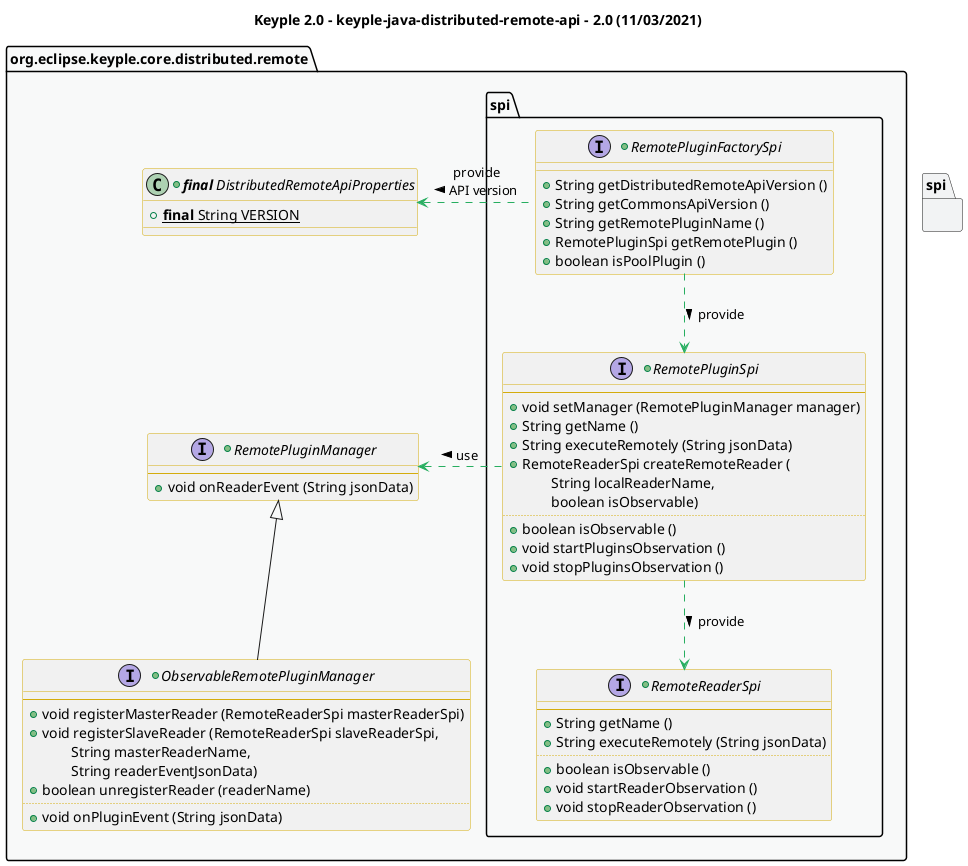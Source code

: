 @startuml
title
    Keyple 2.0 - keyple-java-distributed-remote-api - 2.0 (11/03/2021)
end title

' == THEME ==

'Couleurs issues de : https://htmlcolorcodes.com/fr/tableau-de-couleur/tableau-de-couleur-design-plat/
!define C_GREY1 F8F9F9
!define C_GREY2 F2F3F4
!define C_GREY3 E5E7E9
!define C_GREY4 D7DBDD
!define C_GREY5 CACFD2
!define C_GREY6 BDC3C7
!define C_LINK 3498DB
!define C_USE 27AE60

skinparam Shadowing false
skinparam ClassFontStyle italic
skinparam ClassBorderColor #D4AC0D
skinparam stereotypeABorderColor #A9DCDF
skinparam stereotypeIBorderColor #B4A7E5
skinparam stereotypeCBorderColor #ADD1B2
skinparam stereotypeEBorderColor #EB93DF
' Red
skinparam ClassBackgroundColor<<red>> #FDEDEC
skinparam ClassBorderColor<<red>> #E74C3C
hide <<red>> stereotype
' Purple
skinparam ClassBackgroundColor<<purple>> #F4ECF7
skinparam ClassBorderColor<<purple>> #8E44AD
hide <<purple>> stereotype
' blue
skinparam ClassBackgroundColor<<blue>> #EBF5FB
skinparam ClassBorderColor<<blue>> #3498DB
hide <<blue>> stereotype
' Green
skinparam ClassBackgroundColor<<green>> #E9F7EF
skinparam ClassBorderColor<<green>> #27AE60
hide <<green>> stereotype
' Grey
skinparam ClassBackgroundColor<<grey>> #EAECEE
skinparam ClassBorderColor<<grey>> #2C3E50
hide <<grey>> stereotype

' == CONTENT ==

package "org.eclipse.keyple.core.distributed.remote" as api {
    +class "**final** DistributedRemoteApiProperties" as ApiProperties {
        +{static} **final** String VERSION
    }
    +interface RemotePluginManager {
        --
        +void onReaderEvent (String jsonData)
    }
    +interface ObservableRemotePluginManager extends RemotePluginManager {
        --
        +void registerMasterReader (RemoteReaderSpi masterReaderSpi)
        +void registerSlaveReader (RemoteReaderSpi slaveReaderSpi,
            \tString masterReaderName,
            \tString readerEventJsonData)
        +boolean unregisterReader (readerName)
        ..
        +void onPluginEvent (String jsonData)
    }
    package spi {
        +interface RemotePluginFactorySpi {
            +String getDistributedRemoteApiVersion ()
            +String getCommonsApiVersion ()
            +String getRemotePluginName ()
            +RemotePluginSpi getRemotePlugin ()
            +boolean isPoolPlugin ()
        }
        +interface RemotePluginSpi {
            --
            +void setManager (RemotePluginManager manager)
            +String getName ()
            +String executeRemotely (String jsonData)
            +RemoteReaderSpi createRemoteReader (
                \tString localReaderName,
                \tboolean isObservable)
            ..
            +boolean isObservable ()
            +void startPluginsObservation ()
            +void stopPluginsObservation ()
        }
        +interface RemoteReaderSpi {
            --
            +String getName ()
            +String executeRemotely (String jsonData)
            ..
            +boolean isObservable ()
            +void startReaderObservation ()
            +void stopReaderObservation ()
        }
    }
}

' Associations

RemotePluginFactorySpi .left.> ApiProperties #C_USE : provide\nAPI version <
RemotePluginFactorySpi ..> RemotePluginSpi #C_USE : provide >

RemotePluginSpi ..> RemoteReaderSpi #C_USE : provide >
RemotePluginSpi .left.> RemotePluginManager #C_USE : use >

' == LAYOUT ==

'ObservableRemotePluginSpi -[hidden]- RemoteReaderSpi

' == STYLE ==

package api #C_GREY1 {}
package spi #C_GREY2 {}

@enduml